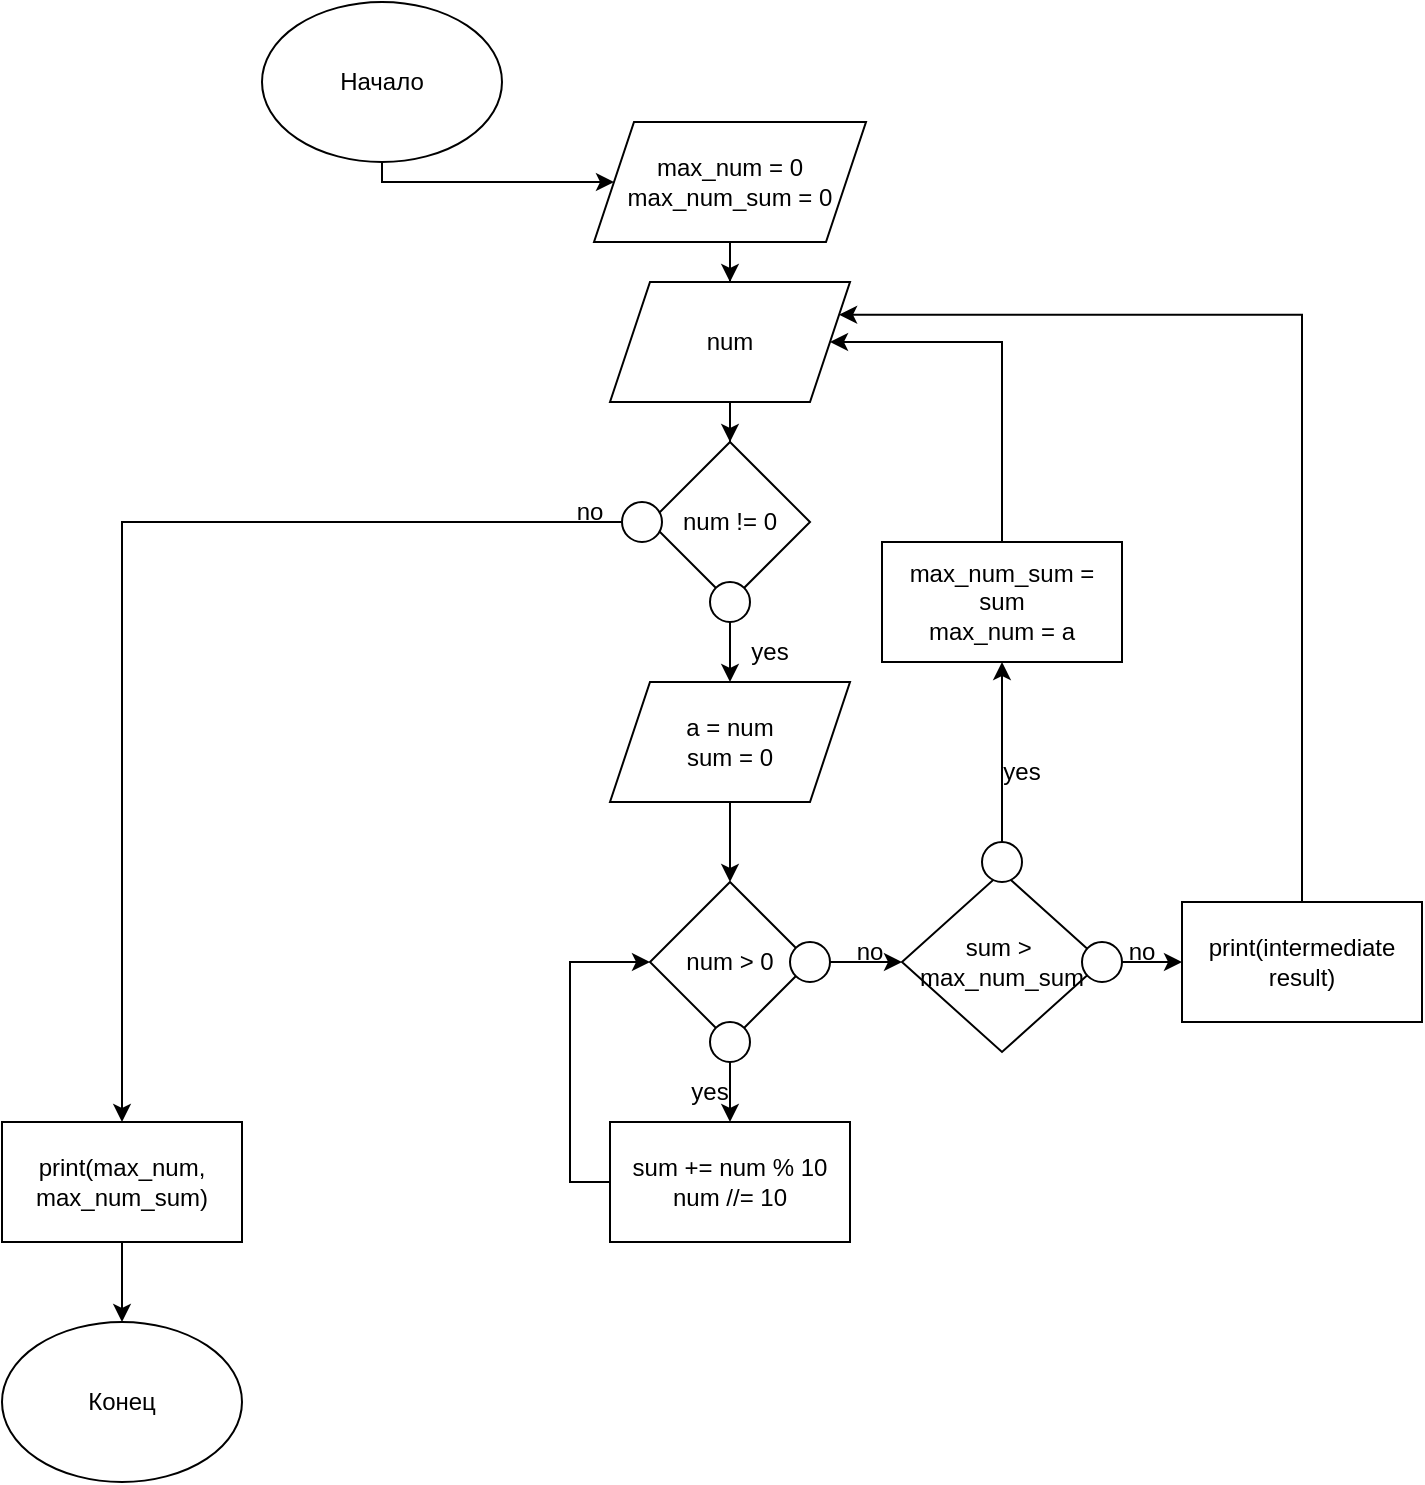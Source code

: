 <mxfile version="17.4.6" type="device"><diagram id="G8NXwPgmhEiNWwtJmJ6d" name="Page-1"><mxGraphModel dx="1422" dy="762" grid="1" gridSize="10" guides="1" tooltips="1" connect="1" arrows="1" fold="1" page="1" pageScale="1" pageWidth="827" pageHeight="1169" math="0" shadow="0"><root><mxCell id="0"/><mxCell id="1" parent="0"/><mxCell id="tNGZnwvXawZDi2NRuaJm-31" style="edgeStyle=orthogonalEdgeStyle;rounded=0;orthogonalLoop=1;jettySize=auto;html=1;exitX=0.5;exitY=1;exitDx=0;exitDy=0;entryX=0;entryY=0.5;entryDx=0;entryDy=0;" edge="1" parent="1" source="tNGZnwvXawZDi2NRuaJm-1" target="tNGZnwvXawZDi2NRuaJm-2"><mxGeometry relative="1" as="geometry"><Array as="points"><mxPoint x="240" y="90"/></Array></mxGeometry></mxCell><mxCell id="tNGZnwvXawZDi2NRuaJm-1" value="Начало" style="ellipse;whiteSpace=wrap;html=1;" vertex="1" parent="1"><mxGeometry x="180" width="120" height="80" as="geometry"/></mxCell><mxCell id="tNGZnwvXawZDi2NRuaJm-32" value="" style="edgeStyle=orthogonalEdgeStyle;rounded=0;orthogonalLoop=1;jettySize=auto;html=1;" edge="1" parent="1" source="tNGZnwvXawZDi2NRuaJm-2" target="tNGZnwvXawZDi2NRuaJm-30"><mxGeometry relative="1" as="geometry"/></mxCell><mxCell id="tNGZnwvXawZDi2NRuaJm-2" value="max_num = 0&lt;br&gt;max_num_sum = 0" style="shape=parallelogram;perimeter=parallelogramPerimeter;whiteSpace=wrap;html=1;fixedSize=1;" vertex="1" parent="1"><mxGeometry x="346" y="60" width="136" height="60" as="geometry"/></mxCell><mxCell id="tNGZnwvXawZDi2NRuaJm-4" value="num != 0" style="rhombus;whiteSpace=wrap;html=1;" vertex="1" parent="1"><mxGeometry x="374" y="220" width="80" height="80" as="geometry"/></mxCell><mxCell id="tNGZnwvXawZDi2NRuaJm-13" value="" style="edgeStyle=orthogonalEdgeStyle;rounded=0;orthogonalLoop=1;jettySize=auto;html=1;" edge="1" parent="1" source="tNGZnwvXawZDi2NRuaJm-6" target="tNGZnwvXawZDi2NRuaJm-12"><mxGeometry relative="1" as="geometry"/></mxCell><mxCell id="tNGZnwvXawZDi2NRuaJm-6" value="" style="ellipse;whiteSpace=wrap;html=1;aspect=fixed;" vertex="1" parent="1"><mxGeometry x="404" y="290" width="20" height="20" as="geometry"/></mxCell><mxCell id="tNGZnwvXawZDi2NRuaJm-11" style="edgeStyle=orthogonalEdgeStyle;rounded=0;orthogonalLoop=1;jettySize=auto;html=1;entryX=0.5;entryY=0;entryDx=0;entryDy=0;" edge="1" parent="1" source="tNGZnwvXawZDi2NRuaJm-7" target="tNGZnwvXawZDi2NRuaJm-10"><mxGeometry relative="1" as="geometry"/></mxCell><mxCell id="tNGZnwvXawZDi2NRuaJm-7" value="" style="ellipse;whiteSpace=wrap;html=1;aspect=fixed;" vertex="1" parent="1"><mxGeometry x="360" y="250" width="20" height="20" as="geometry"/></mxCell><mxCell id="tNGZnwvXawZDi2NRuaJm-8" value="no" style="text;html=1;strokeColor=none;fillColor=none;align=center;verticalAlign=middle;whiteSpace=wrap;rounded=0;" vertex="1" parent="1"><mxGeometry x="314" y="240" width="60" height="30" as="geometry"/></mxCell><mxCell id="tNGZnwvXawZDi2NRuaJm-44" value="" style="edgeStyle=orthogonalEdgeStyle;rounded=0;orthogonalLoop=1;jettySize=auto;html=1;" edge="1" parent="1" source="tNGZnwvXawZDi2NRuaJm-10" target="tNGZnwvXawZDi2NRuaJm-43"><mxGeometry relative="1" as="geometry"/></mxCell><mxCell id="tNGZnwvXawZDi2NRuaJm-10" value="print(max_num,&lt;br&gt;max_num_sum)" style="rounded=0;whiteSpace=wrap;html=1;" vertex="1" parent="1"><mxGeometry x="50" y="560" width="120" height="60" as="geometry"/></mxCell><mxCell id="tNGZnwvXawZDi2NRuaJm-16" value="" style="edgeStyle=orthogonalEdgeStyle;rounded=0;orthogonalLoop=1;jettySize=auto;html=1;" edge="1" parent="1" source="tNGZnwvXawZDi2NRuaJm-12" target="tNGZnwvXawZDi2NRuaJm-15"><mxGeometry relative="1" as="geometry"/></mxCell><mxCell id="tNGZnwvXawZDi2NRuaJm-12" value="a = num&lt;br&gt;sum = 0" style="shape=parallelogram;perimeter=parallelogramPerimeter;whiteSpace=wrap;html=1;fixedSize=1;" vertex="1" parent="1"><mxGeometry x="354" y="340" width="120" height="60" as="geometry"/></mxCell><mxCell id="tNGZnwvXawZDi2NRuaJm-14" value="yes" style="text;html=1;strokeColor=none;fillColor=none;align=center;verticalAlign=middle;whiteSpace=wrap;rounded=0;" vertex="1" parent="1"><mxGeometry x="404" y="310" width="60" height="30" as="geometry"/></mxCell><mxCell id="tNGZnwvXawZDi2NRuaJm-15" value="num &amp;gt; 0" style="rhombus;whiteSpace=wrap;html=1;" vertex="1" parent="1"><mxGeometry x="374" y="440" width="80" height="80" as="geometry"/></mxCell><mxCell id="tNGZnwvXawZDi2NRuaJm-21" value="" style="edgeStyle=orthogonalEdgeStyle;rounded=0;orthogonalLoop=1;jettySize=auto;html=1;" edge="1" parent="1" source="tNGZnwvXawZDi2NRuaJm-17" target="tNGZnwvXawZDi2NRuaJm-20"><mxGeometry relative="1" as="geometry"/></mxCell><mxCell id="tNGZnwvXawZDi2NRuaJm-17" value="" style="ellipse;whiteSpace=wrap;html=1;aspect=fixed;" vertex="1" parent="1"><mxGeometry x="404" y="510" width="20" height="20" as="geometry"/></mxCell><mxCell id="tNGZnwvXawZDi2NRuaJm-26" value="" style="edgeStyle=orthogonalEdgeStyle;rounded=0;orthogonalLoop=1;jettySize=auto;html=1;" edge="1" parent="1" source="tNGZnwvXawZDi2NRuaJm-18" target="tNGZnwvXawZDi2NRuaJm-25"><mxGeometry relative="1" as="geometry"/></mxCell><mxCell id="tNGZnwvXawZDi2NRuaJm-18" value="" style="ellipse;whiteSpace=wrap;html=1;aspect=fixed;" vertex="1" parent="1"><mxGeometry x="444" y="470" width="20" height="20" as="geometry"/></mxCell><mxCell id="tNGZnwvXawZDi2NRuaJm-24" style="edgeStyle=orthogonalEdgeStyle;rounded=0;orthogonalLoop=1;jettySize=auto;html=1;entryX=0;entryY=0.5;entryDx=0;entryDy=0;exitX=0;exitY=0.5;exitDx=0;exitDy=0;" edge="1" parent="1" source="tNGZnwvXawZDi2NRuaJm-20" target="tNGZnwvXawZDi2NRuaJm-15"><mxGeometry relative="1" as="geometry"/></mxCell><mxCell id="tNGZnwvXawZDi2NRuaJm-20" value="sum += num % 10&lt;br&gt;num //= 10" style="rounded=0;whiteSpace=wrap;html=1;" vertex="1" parent="1"><mxGeometry x="354" y="560" width="120" height="60" as="geometry"/></mxCell><mxCell id="tNGZnwvXawZDi2NRuaJm-22" value="yes" style="text;html=1;strokeColor=none;fillColor=none;align=center;verticalAlign=middle;whiteSpace=wrap;rounded=0;" vertex="1" parent="1"><mxGeometry x="374" y="530" width="60" height="30" as="geometry"/></mxCell><mxCell id="tNGZnwvXawZDi2NRuaJm-25" value="sum &amp;gt;&amp;nbsp;&lt;br&gt;max_num_sum" style="rhombus;whiteSpace=wrap;html=1;" vertex="1" parent="1"><mxGeometry x="500" y="435" width="100" height="90" as="geometry"/></mxCell><mxCell id="tNGZnwvXawZDi2NRuaJm-27" value="no" style="text;html=1;strokeColor=none;fillColor=none;align=center;verticalAlign=middle;whiteSpace=wrap;rounded=0;" vertex="1" parent="1"><mxGeometry x="454" y="460" width="60" height="30" as="geometry"/></mxCell><mxCell id="tNGZnwvXawZDi2NRuaJm-36" value="" style="edgeStyle=orthogonalEdgeStyle;rounded=0;orthogonalLoop=1;jettySize=auto;html=1;" edge="1" parent="1" source="tNGZnwvXawZDi2NRuaJm-28" target="tNGZnwvXawZDi2NRuaJm-35"><mxGeometry relative="1" as="geometry"/></mxCell><mxCell id="tNGZnwvXawZDi2NRuaJm-28" value="" style="ellipse;whiteSpace=wrap;html=1;aspect=fixed;" vertex="1" parent="1"><mxGeometry x="540" y="420" width="20" height="20" as="geometry"/></mxCell><mxCell id="tNGZnwvXawZDi2NRuaJm-40" value="" style="edgeStyle=orthogonalEdgeStyle;rounded=0;orthogonalLoop=1;jettySize=auto;html=1;" edge="1" parent="1" source="tNGZnwvXawZDi2NRuaJm-29" target="tNGZnwvXawZDi2NRuaJm-39"><mxGeometry relative="1" as="geometry"/></mxCell><mxCell id="tNGZnwvXawZDi2NRuaJm-29" value="" style="ellipse;whiteSpace=wrap;html=1;aspect=fixed;" vertex="1" parent="1"><mxGeometry x="590" y="470" width="20" height="20" as="geometry"/></mxCell><mxCell id="tNGZnwvXawZDi2NRuaJm-34" style="edgeStyle=orthogonalEdgeStyle;rounded=0;orthogonalLoop=1;jettySize=auto;html=1;entryX=0.5;entryY=0;entryDx=0;entryDy=0;" edge="1" parent="1" source="tNGZnwvXawZDi2NRuaJm-30" target="tNGZnwvXawZDi2NRuaJm-4"><mxGeometry relative="1" as="geometry"/></mxCell><mxCell id="tNGZnwvXawZDi2NRuaJm-30" value="num" style="shape=parallelogram;perimeter=parallelogramPerimeter;whiteSpace=wrap;html=1;fixedSize=1;" vertex="1" parent="1"><mxGeometry x="354" y="140" width="120" height="60" as="geometry"/></mxCell><mxCell id="tNGZnwvXawZDi2NRuaJm-37" style="edgeStyle=orthogonalEdgeStyle;rounded=0;orthogonalLoop=1;jettySize=auto;html=1;entryX=1;entryY=0.5;entryDx=0;entryDy=0;exitX=0.5;exitY=0;exitDx=0;exitDy=0;" edge="1" parent="1" source="tNGZnwvXawZDi2NRuaJm-35" target="tNGZnwvXawZDi2NRuaJm-30"><mxGeometry relative="1" as="geometry"><Array as="points"><mxPoint x="550" y="170"/></Array></mxGeometry></mxCell><mxCell id="tNGZnwvXawZDi2NRuaJm-35" value="max_num_sum = sum&lt;br&gt;max_num = a" style="rounded=0;whiteSpace=wrap;html=1;" vertex="1" parent="1"><mxGeometry x="490" y="270" width="120" height="60" as="geometry"/></mxCell><mxCell id="tNGZnwvXawZDi2NRuaJm-38" value="yes" style="text;html=1;strokeColor=none;fillColor=none;align=center;verticalAlign=middle;whiteSpace=wrap;rounded=0;" vertex="1" parent="1"><mxGeometry x="530" y="370" width="60" height="30" as="geometry"/></mxCell><mxCell id="tNGZnwvXawZDi2NRuaJm-41" style="edgeStyle=orthogonalEdgeStyle;rounded=0;orthogonalLoop=1;jettySize=auto;html=1;entryX=1;entryY=0.25;entryDx=0;entryDy=0;exitX=0.5;exitY=0;exitDx=0;exitDy=0;" edge="1" parent="1" source="tNGZnwvXawZDi2NRuaJm-39" target="tNGZnwvXawZDi2NRuaJm-30"><mxGeometry relative="1" as="geometry"><Array as="points"><mxPoint x="700" y="156"/></Array></mxGeometry></mxCell><mxCell id="tNGZnwvXawZDi2NRuaJm-39" value="print(intermediate&lt;br&gt;result)" style="rounded=0;whiteSpace=wrap;html=1;" vertex="1" parent="1"><mxGeometry x="640" y="450" width="120" height="60" as="geometry"/></mxCell><mxCell id="tNGZnwvXawZDi2NRuaJm-42" value="no" style="text;html=1;strokeColor=none;fillColor=none;align=center;verticalAlign=middle;whiteSpace=wrap;rounded=0;" vertex="1" parent="1"><mxGeometry x="590" y="460" width="60" height="30" as="geometry"/></mxCell><mxCell id="tNGZnwvXawZDi2NRuaJm-43" value="Конец" style="ellipse;whiteSpace=wrap;html=1;" vertex="1" parent="1"><mxGeometry x="50" y="660" width="120" height="80" as="geometry"/></mxCell></root></mxGraphModel></diagram></mxfile>
